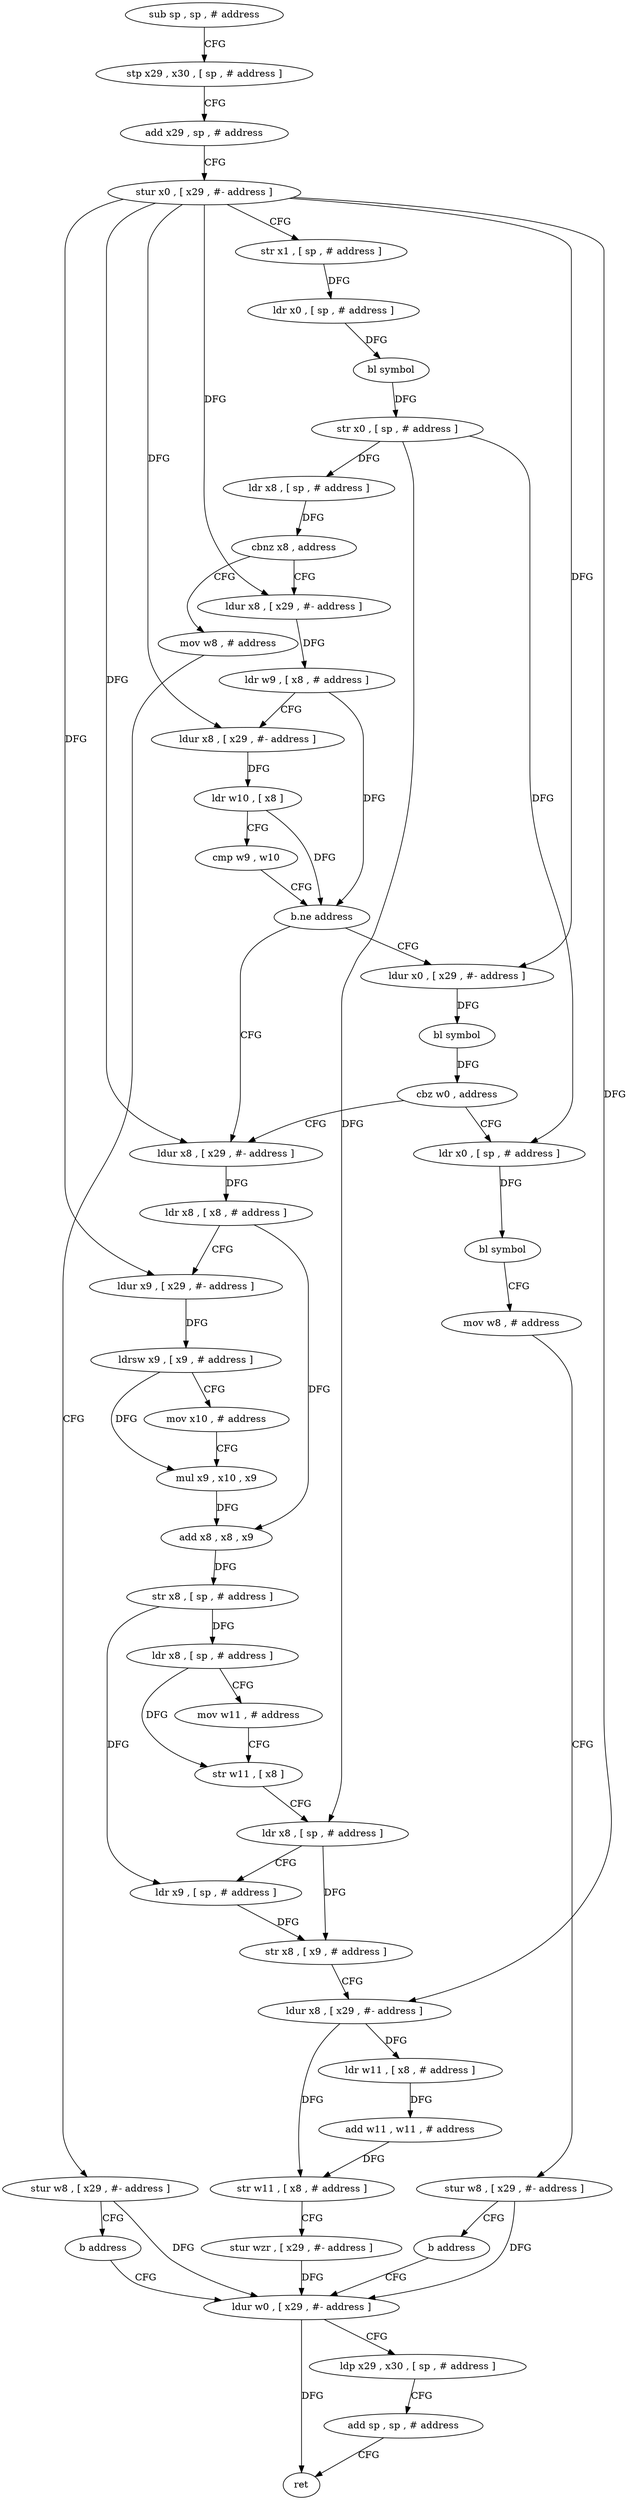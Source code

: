 digraph "func" {
"345328" [label = "sub sp , sp , # address" ]
"345332" [label = "stp x29 , x30 , [ sp , # address ]" ]
"345336" [label = "add x29 , sp , # address" ]
"345340" [label = "stur x0 , [ x29 , #- address ]" ]
"345344" [label = "str x1 , [ sp , # address ]" ]
"345348" [label = "ldr x0 , [ sp , # address ]" ]
"345352" [label = "bl symbol" ]
"345356" [label = "str x0 , [ sp , # address ]" ]
"345360" [label = "ldr x8 , [ sp , # address ]" ]
"345364" [label = "cbnz x8 , address" ]
"345380" [label = "ldur x8 , [ x29 , #- address ]" ]
"345368" [label = "mov w8 , # address" ]
"345384" [label = "ldr w9 , [ x8 , # address ]" ]
"345388" [label = "ldur x8 , [ x29 , #- address ]" ]
"345392" [label = "ldr w10 , [ x8 ]" ]
"345396" [label = "cmp w9 , w10" ]
"345400" [label = "b.ne address" ]
"345436" [label = "ldur x8 , [ x29 , #- address ]" ]
"345404" [label = "ldur x0 , [ x29 , #- address ]" ]
"345372" [label = "stur w8 , [ x29 , #- address ]" ]
"345376" [label = "b address" ]
"345512" [label = "ldur w0 , [ x29 , #- address ]" ]
"345440" [label = "ldr x8 , [ x8 , # address ]" ]
"345444" [label = "ldur x9 , [ x29 , #- address ]" ]
"345448" [label = "ldrsw x9 , [ x9 , # address ]" ]
"345452" [label = "mov x10 , # address" ]
"345456" [label = "mul x9 , x10 , x9" ]
"345460" [label = "add x8 , x8 , x9" ]
"345464" [label = "str x8 , [ sp , # address ]" ]
"345468" [label = "ldr x8 , [ sp , # address ]" ]
"345472" [label = "mov w11 , # address" ]
"345476" [label = "str w11 , [ x8 ]" ]
"345480" [label = "ldr x8 , [ sp , # address ]" ]
"345484" [label = "ldr x9 , [ sp , # address ]" ]
"345488" [label = "str x8 , [ x9 , # address ]" ]
"345492" [label = "ldur x8 , [ x29 , #- address ]" ]
"345496" [label = "ldr w11 , [ x8 , # address ]" ]
"345500" [label = "add w11 , w11 , # address" ]
"345504" [label = "str w11 , [ x8 , # address ]" ]
"345508" [label = "stur wzr , [ x29 , #- address ]" ]
"345408" [label = "bl symbol" ]
"345412" [label = "cbz w0 , address" ]
"345416" [label = "ldr x0 , [ sp , # address ]" ]
"345516" [label = "ldp x29 , x30 , [ sp , # address ]" ]
"345520" [label = "add sp , sp , # address" ]
"345524" [label = "ret" ]
"345420" [label = "bl symbol" ]
"345424" [label = "mov w8 , # address" ]
"345428" [label = "stur w8 , [ x29 , #- address ]" ]
"345432" [label = "b address" ]
"345328" -> "345332" [ label = "CFG" ]
"345332" -> "345336" [ label = "CFG" ]
"345336" -> "345340" [ label = "CFG" ]
"345340" -> "345344" [ label = "CFG" ]
"345340" -> "345380" [ label = "DFG" ]
"345340" -> "345388" [ label = "DFG" ]
"345340" -> "345436" [ label = "DFG" ]
"345340" -> "345444" [ label = "DFG" ]
"345340" -> "345492" [ label = "DFG" ]
"345340" -> "345404" [ label = "DFG" ]
"345344" -> "345348" [ label = "DFG" ]
"345348" -> "345352" [ label = "DFG" ]
"345352" -> "345356" [ label = "DFG" ]
"345356" -> "345360" [ label = "DFG" ]
"345356" -> "345480" [ label = "DFG" ]
"345356" -> "345416" [ label = "DFG" ]
"345360" -> "345364" [ label = "DFG" ]
"345364" -> "345380" [ label = "CFG" ]
"345364" -> "345368" [ label = "CFG" ]
"345380" -> "345384" [ label = "DFG" ]
"345368" -> "345372" [ label = "CFG" ]
"345384" -> "345388" [ label = "CFG" ]
"345384" -> "345400" [ label = "DFG" ]
"345388" -> "345392" [ label = "DFG" ]
"345392" -> "345396" [ label = "CFG" ]
"345392" -> "345400" [ label = "DFG" ]
"345396" -> "345400" [ label = "CFG" ]
"345400" -> "345436" [ label = "CFG" ]
"345400" -> "345404" [ label = "CFG" ]
"345436" -> "345440" [ label = "DFG" ]
"345404" -> "345408" [ label = "DFG" ]
"345372" -> "345376" [ label = "CFG" ]
"345372" -> "345512" [ label = "DFG" ]
"345376" -> "345512" [ label = "CFG" ]
"345512" -> "345516" [ label = "CFG" ]
"345512" -> "345524" [ label = "DFG" ]
"345440" -> "345444" [ label = "CFG" ]
"345440" -> "345460" [ label = "DFG" ]
"345444" -> "345448" [ label = "DFG" ]
"345448" -> "345452" [ label = "CFG" ]
"345448" -> "345456" [ label = "DFG" ]
"345452" -> "345456" [ label = "CFG" ]
"345456" -> "345460" [ label = "DFG" ]
"345460" -> "345464" [ label = "DFG" ]
"345464" -> "345468" [ label = "DFG" ]
"345464" -> "345484" [ label = "DFG" ]
"345468" -> "345472" [ label = "CFG" ]
"345468" -> "345476" [ label = "DFG" ]
"345472" -> "345476" [ label = "CFG" ]
"345476" -> "345480" [ label = "CFG" ]
"345480" -> "345484" [ label = "CFG" ]
"345480" -> "345488" [ label = "DFG" ]
"345484" -> "345488" [ label = "DFG" ]
"345488" -> "345492" [ label = "CFG" ]
"345492" -> "345496" [ label = "DFG" ]
"345492" -> "345504" [ label = "DFG" ]
"345496" -> "345500" [ label = "DFG" ]
"345500" -> "345504" [ label = "DFG" ]
"345504" -> "345508" [ label = "CFG" ]
"345508" -> "345512" [ label = "DFG" ]
"345408" -> "345412" [ label = "DFG" ]
"345412" -> "345436" [ label = "CFG" ]
"345412" -> "345416" [ label = "CFG" ]
"345416" -> "345420" [ label = "DFG" ]
"345516" -> "345520" [ label = "CFG" ]
"345520" -> "345524" [ label = "CFG" ]
"345420" -> "345424" [ label = "CFG" ]
"345424" -> "345428" [ label = "CFG" ]
"345428" -> "345432" [ label = "CFG" ]
"345428" -> "345512" [ label = "DFG" ]
"345432" -> "345512" [ label = "CFG" ]
}
